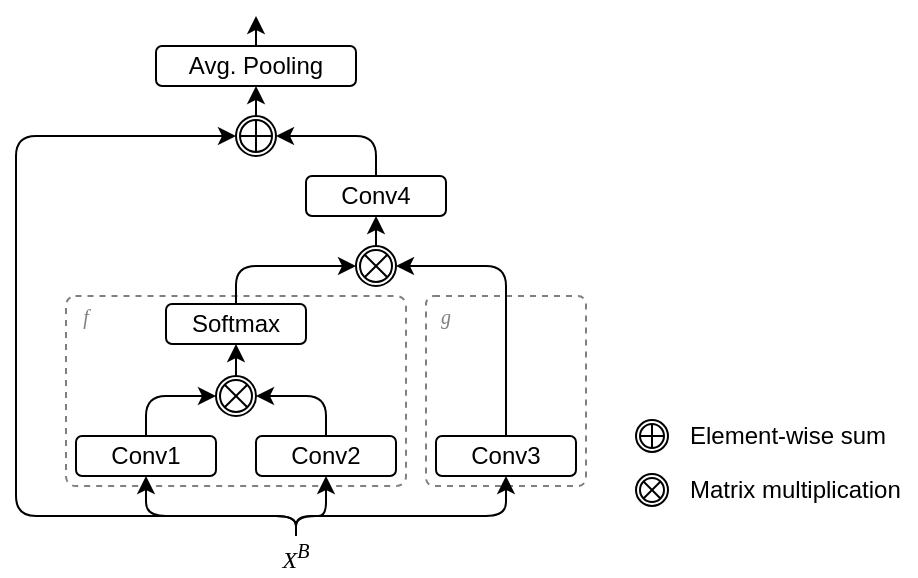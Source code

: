 <mxfile version="17.4.2" type="device"><diagram id="X5fXnTYspHgtzqVqy9tV" name="Page-1"><mxGraphModel dx="525" dy="412" grid="1" gridSize="10" guides="1" tooltips="1" connect="1" arrows="1" fold="1" page="1" pageScale="1" pageWidth="827" pageHeight="1169" math="1" shadow="0"><root><mxCell id="0"/><mxCell id="1" parent="0"/><mxCell id="-Y0MfeZ6Ac_AeT-Z1mCs-3" value="" style="rounded=1;whiteSpace=wrap;html=1;fontSize=10;fillColor=none;dashed=1;strokeColor=#808080;arcSize=5;" parent="1" vertex="1"><mxGeometry x="65" y="180" width="170" height="95" as="geometry"/></mxCell><mxCell id="-Y0MfeZ6Ac_AeT-Z1mCs-4" value="" style="rounded=1;whiteSpace=wrap;html=1;fontSize=10;fillColor=none;dashed=1;strokeColor=#808080;arcSize=5;" parent="1" vertex="1"><mxGeometry x="245" y="180" width="80" height="95" as="geometry"/></mxCell><mxCell id="nDokaKhOrKPXbcO_RdcR-6" style="edgeStyle=orthogonalEdgeStyle;rounded=1;orthogonalLoop=1;jettySize=auto;html=1;exitX=0.5;exitY=0;exitDx=0;exitDy=0;entryX=0.5;entryY=1;entryDx=0;entryDy=0;" parent="1" source="lJifw_UmiEtiUztFoKrg-6" target="nDokaKhOrKPXbcO_RdcR-2" edge="1"><mxGeometry relative="1" as="geometry"><Array as="points"><mxPoint x="180" y="290"/><mxPoint x="105" y="290"/></Array><mxPoint x="175" y="299" as="sourcePoint"/></mxGeometry></mxCell><mxCell id="nDokaKhOrKPXbcO_RdcR-7" style="edgeStyle=orthogonalEdgeStyle;rounded=1;orthogonalLoop=1;jettySize=auto;html=1;exitX=0.5;exitY=0;exitDx=0;exitDy=0;entryX=0.5;entryY=1;entryDx=0;entryDy=0;" parent="1" source="lJifw_UmiEtiUztFoKrg-6" target="nDokaKhOrKPXbcO_RdcR-3" edge="1"><mxGeometry relative="1" as="geometry"><Array as="points"><mxPoint x="180" y="290"/><mxPoint x="195" y="290"/></Array><mxPoint x="175" y="299" as="sourcePoint"/></mxGeometry></mxCell><mxCell id="nDokaKhOrKPXbcO_RdcR-8" style="edgeStyle=orthogonalEdgeStyle;rounded=1;orthogonalLoop=1;jettySize=auto;html=1;exitX=0.5;exitY=0;exitDx=0;exitDy=0;entryX=0.5;entryY=1;entryDx=0;entryDy=0;" parent="1" source="lJifw_UmiEtiUztFoKrg-6" target="nDokaKhOrKPXbcO_RdcR-4" edge="1"><mxGeometry relative="1" as="geometry"><Array as="points"><mxPoint x="180" y="290"/><mxPoint x="285" y="290"/></Array><mxPoint x="175" y="299" as="sourcePoint"/></mxGeometry></mxCell><mxCell id="nDokaKhOrKPXbcO_RdcR-28" style="edgeStyle=orthogonalEdgeStyle;rounded=1;orthogonalLoop=1;jettySize=auto;html=1;exitX=0.5;exitY=0;exitDx=0;exitDy=0;entryX=0;entryY=0.5;entryDx=0;entryDy=0;endArrow=classic;endFill=1;" parent="1" source="lJifw_UmiEtiUztFoKrg-6" target="nDokaKhOrKPXbcO_RdcR-24" edge="1"><mxGeometry relative="1" as="geometry"><Array as="points"><mxPoint x="180" y="290"/><mxPoint x="40" y="290"/><mxPoint x="40" y="100"/></Array><mxPoint x="175" y="299" as="sourcePoint"/></mxGeometry></mxCell><mxCell id="nDokaKhOrKPXbcO_RdcR-18" style="rounded=1;orthogonalLoop=1;jettySize=auto;html=1;exitX=0.5;exitY=0;exitDx=0;exitDy=0;entryX=0;entryY=0.5;entryDx=0;entryDy=0;endArrow=classic;endFill=1;edgeStyle=orthogonalEdgeStyle;" parent="1" source="nDokaKhOrKPXbcO_RdcR-2" target="nDokaKhOrKPXbcO_RdcR-9" edge="1"><mxGeometry relative="1" as="geometry"><Array as="points"><mxPoint x="105" y="230"/></Array></mxGeometry></mxCell><mxCell id="nDokaKhOrKPXbcO_RdcR-2" value="Conv1" style="rounded=1;whiteSpace=wrap;html=1;" parent="1" vertex="1"><mxGeometry x="70" y="250" width="70" height="20" as="geometry"/></mxCell><mxCell id="nDokaKhOrKPXbcO_RdcR-19" style="edgeStyle=orthogonalEdgeStyle;rounded=1;orthogonalLoop=1;jettySize=auto;html=1;exitX=0.5;exitY=0;exitDx=0;exitDy=0;entryX=1;entryY=0.5;entryDx=0;entryDy=0;endArrow=classic;endFill=1;" parent="1" source="nDokaKhOrKPXbcO_RdcR-3" target="nDokaKhOrKPXbcO_RdcR-9" edge="1"><mxGeometry relative="1" as="geometry"><Array as="points"><mxPoint x="195" y="230"/></Array></mxGeometry></mxCell><mxCell id="nDokaKhOrKPXbcO_RdcR-3" value="Conv&lt;span&gt;2&lt;/span&gt;" style="rounded=1;whiteSpace=wrap;html=1;" parent="1" vertex="1"><mxGeometry x="160" y="250" width="70" height="20" as="geometry"/></mxCell><mxCell id="nDokaKhOrKPXbcO_RdcR-21" style="edgeStyle=orthogonalEdgeStyle;rounded=1;orthogonalLoop=1;jettySize=auto;html=1;exitX=0.5;exitY=0;exitDx=0;exitDy=0;entryX=1;entryY=0.5;entryDx=0;entryDy=0;endArrow=classic;endFill=1;" parent="1" source="nDokaKhOrKPXbcO_RdcR-4" target="nDokaKhOrKPXbcO_RdcR-14" edge="1"><mxGeometry relative="1" as="geometry"/></mxCell><mxCell id="nDokaKhOrKPXbcO_RdcR-4" value="Conv&lt;span&gt;3&lt;/span&gt;" style="rounded=1;whiteSpace=wrap;html=1;" parent="1" vertex="1"><mxGeometry x="250" y="250" width="70" height="20" as="geometry"/></mxCell><mxCell id="nDokaKhOrKPXbcO_RdcR-20" style="edgeStyle=orthogonalEdgeStyle;rounded=1;orthogonalLoop=1;jettySize=auto;html=1;exitX=0.5;exitY=0;exitDx=0;exitDy=0;entryX=0.5;entryY=1;entryDx=0;entryDy=0;endArrow=classic;endFill=1;" parent="1" source="nDokaKhOrKPXbcO_RdcR-9" target="nDokaKhOrKPXbcO_RdcR-39" edge="1"><mxGeometry relative="1" as="geometry"/></mxCell><mxCell id="nDokaKhOrKPXbcO_RdcR-9" value="" style="ellipse;whiteSpace=wrap;html=1;aspect=fixed;" parent="1" vertex="1"><mxGeometry x="140" y="220" width="20" height="20" as="geometry"/></mxCell><mxCell id="nDokaKhOrKPXbcO_RdcR-23" style="edgeStyle=orthogonalEdgeStyle;rounded=1;orthogonalLoop=1;jettySize=auto;html=1;exitX=0.5;exitY=0;exitDx=0;exitDy=0;endArrow=classic;endFill=1;entryX=0.5;entryY=1;entryDx=0;entryDy=0;" parent="1" source="nDokaKhOrKPXbcO_RdcR-14" target="nDokaKhOrKPXbcO_RdcR-22" edge="1"><mxGeometry relative="1" as="geometry"><mxPoint x="250" y="129" as="targetPoint"/></mxGeometry></mxCell><mxCell id="nDokaKhOrKPXbcO_RdcR-14" value="" style="ellipse;whiteSpace=wrap;html=1;aspect=fixed;" parent="1" vertex="1"><mxGeometry x="210" y="155" width="20" height="20" as="geometry"/></mxCell><mxCell id="nDokaKhOrKPXbcO_RdcR-27" style="edgeStyle=orthogonalEdgeStyle;rounded=1;orthogonalLoop=1;jettySize=auto;html=1;exitX=0.5;exitY=0;exitDx=0;exitDy=0;entryX=1;entryY=0.5;entryDx=0;entryDy=0;endArrow=classic;endFill=1;" parent="1" source="nDokaKhOrKPXbcO_RdcR-22" target="nDokaKhOrKPXbcO_RdcR-24" edge="1"><mxGeometry relative="1" as="geometry"><mxPoint x="250" y="119" as="sourcePoint"/><Array as="points"><mxPoint x="220" y="100"/></Array></mxGeometry></mxCell><mxCell id="nDokaKhOrKPXbcO_RdcR-22" value="&lt;span&gt;Conv4&lt;/span&gt;" style="rounded=1;whiteSpace=wrap;html=1;" parent="1" vertex="1"><mxGeometry x="185" y="120" width="70" height="20" as="geometry"/></mxCell><mxCell id="nDokaKhOrKPXbcO_RdcR-32" style="edgeStyle=orthogonalEdgeStyle;rounded=1;orthogonalLoop=1;jettySize=auto;html=1;exitX=0.5;exitY=0;exitDx=0;exitDy=0;entryX=0.5;entryY=1;entryDx=0;entryDy=0;endArrow=classic;endFill=1;" parent="1" source="nDokaKhOrKPXbcO_RdcR-24" target="nDokaKhOrKPXbcO_RdcR-30" edge="1"><mxGeometry relative="1" as="geometry"/></mxCell><mxCell id="nDokaKhOrKPXbcO_RdcR-24" value="" style="ellipse;whiteSpace=wrap;html=1;aspect=fixed;" parent="1" vertex="1"><mxGeometry x="150" y="90" width="20" height="20" as="geometry"/></mxCell><mxCell id="nDokaKhOrKPXbcO_RdcR-30" value="Avg. Pooling" style="rounded=1;whiteSpace=wrap;html=1;" parent="1" vertex="1"><mxGeometry x="110" y="55" width="100" height="20" as="geometry"/></mxCell><mxCell id="nDokaKhOrKPXbcO_RdcR-41" style="edgeStyle=orthogonalEdgeStyle;rounded=1;orthogonalLoop=1;jettySize=auto;html=1;exitX=0.5;exitY=0;exitDx=0;exitDy=0;entryX=0;entryY=0.5;entryDx=0;entryDy=0;endArrow=classic;endFill=1;" parent="1" source="nDokaKhOrKPXbcO_RdcR-39" target="nDokaKhOrKPXbcO_RdcR-14" edge="1"><mxGeometry relative="1" as="geometry"><mxPoint x="150" y="139" as="sourcePoint"/><Array as="points"><mxPoint x="150" y="165"/></Array></mxGeometry></mxCell><mxCell id="nDokaKhOrKPXbcO_RdcR-39" value="Softmax" style="rounded=1;whiteSpace=wrap;html=1;" parent="1" vertex="1"><mxGeometry x="115" y="184" width="70" height="20" as="geometry"/></mxCell><mxCell id="lJifw_UmiEtiUztFoKrg-3" style="edgeStyle=orthogonalEdgeStyle;rounded=1;orthogonalLoop=1;jettySize=auto;html=1;exitX=0.5;exitY=0;exitDx=0;exitDy=0;" parent="1" source="nDokaKhOrKPXbcO_RdcR-30" edge="1"><mxGeometry relative="1" as="geometry"><mxPoint x="160" y="40" as="targetPoint"/><mxPoint x="180" y="9" as="sourcePoint"/></mxGeometry></mxCell><mxCell id="lJifw_UmiEtiUztFoKrg-6" value="&lt;i&gt;&lt;font&gt;X&lt;sup&gt;B&lt;/sup&gt;&lt;/font&gt;&lt;/i&gt;" style="text;html=1;strokeColor=none;fillColor=none;align=center;verticalAlign=middle;whiteSpace=wrap;rounded=0;fontFamily=Georgia;" parent="1" vertex="1"><mxGeometry x="160" y="300" width="40" height="20" as="geometry"/></mxCell><mxCell id="lJifw_UmiEtiUztFoKrg-17" value="" style="ellipse;whiteSpace=wrap;html=1;aspect=fixed;" parent="1" vertex="1"><mxGeometry x="212" y="157" width="16" height="16" as="geometry"/></mxCell><mxCell id="lJifw_UmiEtiUztFoKrg-18" style="rounded=1;orthogonalLoop=1;jettySize=auto;html=1;exitX=1;exitY=0;exitDx=0;exitDy=0;entryX=0;entryY=1;entryDx=0;entryDy=0;endArrow=none;endFill=0;" parent="1" source="lJifw_UmiEtiUztFoKrg-17" target="lJifw_UmiEtiUztFoKrg-17" edge="1"><mxGeometry relative="1" as="geometry"><mxPoint x="230.001" y="180.859" as="sourcePoint"/><mxPoint x="215.859" y="195.001" as="targetPoint"/></mxGeometry></mxCell><mxCell id="lJifw_UmiEtiUztFoKrg-19" style="rounded=1;orthogonalLoop=1;jettySize=auto;html=1;exitX=0;exitY=0;exitDx=0;exitDy=0;entryX=1;entryY=1;entryDx=0;entryDy=0;endArrow=none;endFill=0;" parent="1" source="lJifw_UmiEtiUztFoKrg-17" target="lJifw_UmiEtiUztFoKrg-17" edge="1"><mxGeometry relative="1" as="geometry"><mxPoint x="235.657" y="169.343" as="sourcePoint"/><mxPoint x="224.343" y="180.657" as="targetPoint"/></mxGeometry></mxCell><mxCell id="lJifw_UmiEtiUztFoKrg-24" value="" style="ellipse;whiteSpace=wrap;html=1;aspect=fixed;" parent="1" vertex="1"><mxGeometry x="142" y="222" width="16" height="16" as="geometry"/></mxCell><mxCell id="lJifw_UmiEtiUztFoKrg-25" style="rounded=1;orthogonalLoop=1;jettySize=auto;html=1;exitX=1;exitY=0;exitDx=0;exitDy=0;entryX=0;entryY=1;entryDx=0;entryDy=0;endArrow=none;endFill=0;" parent="1" source="lJifw_UmiEtiUztFoKrg-24" target="lJifw_UmiEtiUztFoKrg-24" edge="1"><mxGeometry relative="1" as="geometry"><mxPoint x="165.001" y="245.859" as="sourcePoint"/><mxPoint x="150.859" y="260.001" as="targetPoint"/></mxGeometry></mxCell><mxCell id="lJifw_UmiEtiUztFoKrg-26" style="rounded=1;orthogonalLoop=1;jettySize=auto;html=1;exitX=0;exitY=0;exitDx=0;exitDy=0;entryX=1;entryY=1;entryDx=0;entryDy=0;endArrow=none;endFill=0;" parent="1" source="lJifw_UmiEtiUztFoKrg-24" target="lJifw_UmiEtiUztFoKrg-24" edge="1"><mxGeometry relative="1" as="geometry"><mxPoint x="170.657" y="234.343" as="sourcePoint"/><mxPoint x="159.343" y="245.657" as="targetPoint"/></mxGeometry></mxCell><mxCell id="lJifw_UmiEtiUztFoKrg-27" value="" style="ellipse;whiteSpace=wrap;html=1;aspect=fixed;" parent="1" vertex="1"><mxGeometry x="152" y="92" width="16" height="16" as="geometry"/></mxCell><mxCell id="lJifw_UmiEtiUztFoKrg-28" style="rounded=1;orthogonalLoop=1;jettySize=auto;html=1;exitX=0.5;exitY=0;exitDx=0;exitDy=0;entryX=0.5;entryY=1;entryDx=0;entryDy=0;endArrow=none;endFill=0;" parent="1" source="lJifw_UmiEtiUztFoKrg-27" target="lJifw_UmiEtiUztFoKrg-27" edge="1"><mxGeometry relative="1" as="geometry"><mxPoint x="170.001" y="115.859" as="sourcePoint"/><mxPoint x="155.859" y="130.001" as="targetPoint"/></mxGeometry></mxCell><mxCell id="lJifw_UmiEtiUztFoKrg-29" style="rounded=1;orthogonalLoop=1;jettySize=auto;html=1;exitX=0;exitY=0.5;exitDx=0;exitDy=0;entryX=1;entryY=0.5;entryDx=0;entryDy=0;endArrow=none;endFill=0;" parent="1" source="lJifw_UmiEtiUztFoKrg-27" target="lJifw_UmiEtiUztFoKrg-27" edge="1"><mxGeometry relative="1" as="geometry"><mxPoint x="175.657" y="104.343" as="sourcePoint"/><mxPoint x="164.343" y="115.657" as="targetPoint"/></mxGeometry></mxCell><mxCell id="lJifw_UmiEtiUztFoKrg-30" value="" style="ellipse;whiteSpace=wrap;html=1;aspect=fixed;" parent="1" vertex="1"><mxGeometry x="350" y="242" width="16" height="16" as="geometry"/></mxCell><mxCell id="lJifw_UmiEtiUztFoKrg-31" value="" style="ellipse;whiteSpace=wrap;html=1;aspect=fixed;" parent="1" vertex="1"><mxGeometry x="352" y="244" width="12" height="12" as="geometry"/></mxCell><mxCell id="lJifw_UmiEtiUztFoKrg-32" style="rounded=1;orthogonalLoop=1;jettySize=auto;html=1;exitX=0.5;exitY=0;exitDx=0;exitDy=0;entryX=0.5;entryY=1;entryDx=0;entryDy=0;endArrow=none;endFill=0;" parent="1" source="lJifw_UmiEtiUztFoKrg-31" target="lJifw_UmiEtiUztFoKrg-31" edge="1"><mxGeometry relative="1" as="geometry"><mxPoint x="371.001" y="267.859" as="sourcePoint"/><mxPoint x="356.859" y="282.001" as="targetPoint"/></mxGeometry></mxCell><mxCell id="lJifw_UmiEtiUztFoKrg-33" style="rounded=1;orthogonalLoop=1;jettySize=auto;html=1;exitX=0;exitY=0.5;exitDx=0;exitDy=0;entryX=1;entryY=0.5;entryDx=0;entryDy=0;endArrow=none;endFill=0;" parent="1" source="lJifw_UmiEtiUztFoKrg-31" target="lJifw_UmiEtiUztFoKrg-31" edge="1"><mxGeometry relative="1" as="geometry"><mxPoint x="376.657" y="256.343" as="sourcePoint"/><mxPoint x="365.343" y="267.657" as="targetPoint"/></mxGeometry></mxCell><mxCell id="lJifw_UmiEtiUztFoKrg-42" value="" style="ellipse;whiteSpace=wrap;html=1;aspect=fixed;" parent="1" vertex="1"><mxGeometry x="350" y="269" width="16" height="16" as="geometry"/></mxCell><mxCell id="lJifw_UmiEtiUztFoKrg-43" value="" style="ellipse;whiteSpace=wrap;html=1;aspect=fixed;" parent="1" vertex="1"><mxGeometry x="352" y="271" width="12" height="12" as="geometry"/></mxCell><mxCell id="lJifw_UmiEtiUztFoKrg-44" style="rounded=1;orthogonalLoop=1;jettySize=auto;html=1;exitX=1;exitY=0;exitDx=0;exitDy=0;entryX=0;entryY=1;entryDx=0;entryDy=0;endArrow=none;endFill=0;" parent="1" source="lJifw_UmiEtiUztFoKrg-43" target="lJifw_UmiEtiUztFoKrg-43" edge="1"><mxGeometry relative="1" as="geometry"><mxPoint x="370.001" y="294.859" as="sourcePoint"/><mxPoint x="355.859" y="309.001" as="targetPoint"/></mxGeometry></mxCell><mxCell id="lJifw_UmiEtiUztFoKrg-45" style="rounded=1;orthogonalLoop=1;jettySize=auto;html=1;exitX=0;exitY=0;exitDx=0;exitDy=0;entryX=1;entryY=1;entryDx=0;entryDy=0;endArrow=none;endFill=0;" parent="1" source="lJifw_UmiEtiUztFoKrg-43" target="lJifw_UmiEtiUztFoKrg-43" edge="1"><mxGeometry relative="1" as="geometry"><mxPoint x="375.657" y="283.343" as="sourcePoint"/><mxPoint x="364.343" y="294.657" as="targetPoint"/></mxGeometry></mxCell><mxCell id="lJifw_UmiEtiUztFoKrg-48" value="&lt;font style=&quot;font-size: 12px&quot;&gt;Element-wise sum&lt;/font&gt;" style="text;html=1;strokeColor=none;fillColor=none;align=left;verticalAlign=middle;whiteSpace=wrap;rounded=0;fontFamily=Helvetica;" parent="1" vertex="1"><mxGeometry x="375" y="240" width="115" height="20" as="geometry"/></mxCell><mxCell id="lJifw_UmiEtiUztFoKrg-49" value="&lt;font style=&quot;font-size: 12px&quot;&gt;Matrix multiplication&lt;/font&gt;" style="text;html=1;strokeColor=none;fillColor=none;align=left;verticalAlign=middle;whiteSpace=wrap;rounded=0;fontFamily=Helvetica;" parent="1" vertex="1"><mxGeometry x="375" y="267" width="115" height="20" as="geometry"/></mxCell><mxCell id="-Y0MfeZ6Ac_AeT-Z1mCs-5" value="&lt;font face=&quot;Georgia&quot; color=&quot;#808080&quot;&gt;&lt;i&gt;f&lt;/i&gt;&lt;/font&gt;" style="text;html=1;strokeColor=none;fillColor=none;align=center;verticalAlign=middle;whiteSpace=wrap;rounded=0;dashed=1;fontSize=10;" parent="1" vertex="1"><mxGeometry x="65" y="180" width="20" height="20" as="geometry"/></mxCell><mxCell id="-Y0MfeZ6Ac_AeT-Z1mCs-6" value="&lt;font face=&quot;Georgia&quot; color=&quot;#808080&quot;&gt;&lt;i&gt;g&lt;/i&gt;&lt;/font&gt;" style="text;html=1;strokeColor=none;fillColor=none;align=center;verticalAlign=middle;whiteSpace=wrap;rounded=0;dashed=1;fontSize=10;" parent="1" vertex="1"><mxGeometry x="245" y="180" width="20" height="20" as="geometry"/></mxCell></root></mxGraphModel></diagram></mxfile>
